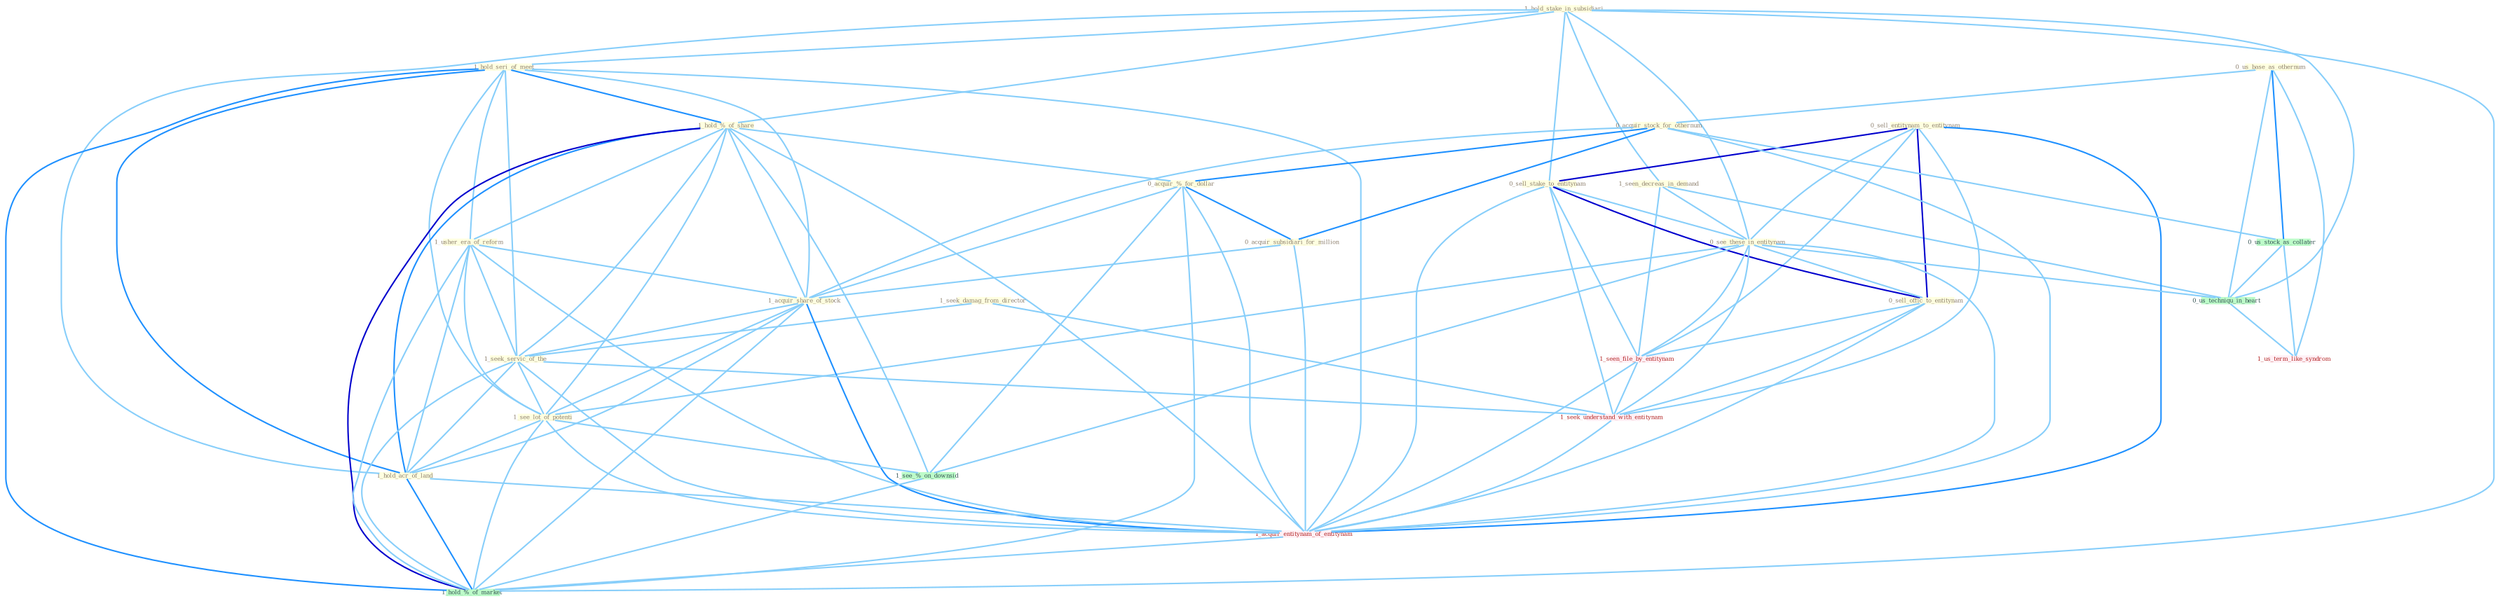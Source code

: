 Graph G{ 
    node
    [shape=polygon,style=filled,width=.5,height=.06,color="#BDFCC9",fixedsize=true,fontsize=4,
    fontcolor="#2f4f4f"];
    {node
    [color="#ffffe0", fontcolor="#8b7d6b"] "1_hold_stake_in_subsidiari " "1_seen_decreas_in_demand " "0_sell_entitynam_to_entitynam " "1_hold_seri_of_meet " "0_sell_stake_to_entitynam " "0_us_base_as_othernum " "1_hold_%_of_share " "0_acquir_stock_for_othernum " "0_acquir_%_for_dollar " "0_see_these_in_entitynam " "0_acquir_subsidiari_for_million " "1_usher_era_of_reform " "0_sell_offic_to_entitynam " "1_seek_damag_from_director " "1_acquir_share_of_stock " "1_seek_servic_of_the " "1_see_lot_of_potenti " "1_hold_acr_of_land "}
{node [color="#fff0f5", fontcolor="#b22222"] "1_seen_file_by_entitynam " "1_seek_understand_with_entitynam " "1_acquir_entitynam_of_entitynam " "1_us_term_like_syndrom "}
edge [color="#B0E2FF"];

	"1_hold_stake_in_subsidiari " -- "1_seen_decreas_in_demand " [w="1", color="#87cefa" ];
	"1_hold_stake_in_subsidiari " -- "1_hold_seri_of_meet " [w="1", color="#87cefa" ];
	"1_hold_stake_in_subsidiari " -- "0_sell_stake_to_entitynam " [w="1", color="#87cefa" ];
	"1_hold_stake_in_subsidiari " -- "1_hold_%_of_share " [w="1", color="#87cefa" ];
	"1_hold_stake_in_subsidiari " -- "0_see_these_in_entitynam " [w="1", color="#87cefa" ];
	"1_hold_stake_in_subsidiari " -- "1_hold_acr_of_land " [w="1", color="#87cefa" ];
	"1_hold_stake_in_subsidiari " -- "0_us_techniqu_in_heart " [w="1", color="#87cefa" ];
	"1_hold_stake_in_subsidiari " -- "1_hold_%_of_market " [w="1", color="#87cefa" ];
	"1_seen_decreas_in_demand " -- "0_see_these_in_entitynam " [w="1", color="#87cefa" ];
	"1_seen_decreas_in_demand " -- "1_seen_file_by_entitynam " [w="1", color="#87cefa" ];
	"1_seen_decreas_in_demand " -- "0_us_techniqu_in_heart " [w="1", color="#87cefa" ];
	"0_sell_entitynam_to_entitynam " -- "0_sell_stake_to_entitynam " [w="3", color="#0000cd" , len=0.6];
	"0_sell_entitynam_to_entitynam " -- "0_see_these_in_entitynam " [w="1", color="#87cefa" ];
	"0_sell_entitynam_to_entitynam " -- "0_sell_offic_to_entitynam " [w="3", color="#0000cd" , len=0.6];
	"0_sell_entitynam_to_entitynam " -- "1_seen_file_by_entitynam " [w="1", color="#87cefa" ];
	"0_sell_entitynam_to_entitynam " -- "1_seek_understand_with_entitynam " [w="1", color="#87cefa" ];
	"0_sell_entitynam_to_entitynam " -- "1_acquir_entitynam_of_entitynam " [w="2", color="#1e90ff" , len=0.8];
	"1_hold_seri_of_meet " -- "1_hold_%_of_share " [w="2", color="#1e90ff" , len=0.8];
	"1_hold_seri_of_meet " -- "1_usher_era_of_reform " [w="1", color="#87cefa" ];
	"1_hold_seri_of_meet " -- "1_acquir_share_of_stock " [w="1", color="#87cefa" ];
	"1_hold_seri_of_meet " -- "1_seek_servic_of_the " [w="1", color="#87cefa" ];
	"1_hold_seri_of_meet " -- "1_see_lot_of_potenti " [w="1", color="#87cefa" ];
	"1_hold_seri_of_meet " -- "1_hold_acr_of_land " [w="2", color="#1e90ff" , len=0.8];
	"1_hold_seri_of_meet " -- "1_acquir_entitynam_of_entitynam " [w="1", color="#87cefa" ];
	"1_hold_seri_of_meet " -- "1_hold_%_of_market " [w="2", color="#1e90ff" , len=0.8];
	"0_sell_stake_to_entitynam " -- "0_see_these_in_entitynam " [w="1", color="#87cefa" ];
	"0_sell_stake_to_entitynam " -- "0_sell_offic_to_entitynam " [w="3", color="#0000cd" , len=0.6];
	"0_sell_stake_to_entitynam " -- "1_seen_file_by_entitynam " [w="1", color="#87cefa" ];
	"0_sell_stake_to_entitynam " -- "1_seek_understand_with_entitynam " [w="1", color="#87cefa" ];
	"0_sell_stake_to_entitynam " -- "1_acquir_entitynam_of_entitynam " [w="1", color="#87cefa" ];
	"0_us_base_as_othernum " -- "0_acquir_stock_for_othernum " [w="1", color="#87cefa" ];
	"0_us_base_as_othernum " -- "0_us_stock_as_collater " [w="2", color="#1e90ff" , len=0.8];
	"0_us_base_as_othernum " -- "0_us_techniqu_in_heart " [w="1", color="#87cefa" ];
	"0_us_base_as_othernum " -- "1_us_term_like_syndrom " [w="1", color="#87cefa" ];
	"1_hold_%_of_share " -- "0_acquir_%_for_dollar " [w="1", color="#87cefa" ];
	"1_hold_%_of_share " -- "1_usher_era_of_reform " [w="1", color="#87cefa" ];
	"1_hold_%_of_share " -- "1_acquir_share_of_stock " [w="1", color="#87cefa" ];
	"1_hold_%_of_share " -- "1_seek_servic_of_the " [w="1", color="#87cefa" ];
	"1_hold_%_of_share " -- "1_see_lot_of_potenti " [w="1", color="#87cefa" ];
	"1_hold_%_of_share " -- "1_hold_acr_of_land " [w="2", color="#1e90ff" , len=0.8];
	"1_hold_%_of_share " -- "1_acquir_entitynam_of_entitynam " [w="1", color="#87cefa" ];
	"1_hold_%_of_share " -- "1_see_%_on_downsid " [w="1", color="#87cefa" ];
	"1_hold_%_of_share " -- "1_hold_%_of_market " [w="3", color="#0000cd" , len=0.6];
	"0_acquir_stock_for_othernum " -- "0_acquir_%_for_dollar " [w="2", color="#1e90ff" , len=0.8];
	"0_acquir_stock_for_othernum " -- "0_acquir_subsidiari_for_million " [w="2", color="#1e90ff" , len=0.8];
	"0_acquir_stock_for_othernum " -- "1_acquir_share_of_stock " [w="1", color="#87cefa" ];
	"0_acquir_stock_for_othernum " -- "0_us_stock_as_collater " [w="1", color="#87cefa" ];
	"0_acquir_stock_for_othernum " -- "1_acquir_entitynam_of_entitynam " [w="1", color="#87cefa" ];
	"0_acquir_%_for_dollar " -- "0_acquir_subsidiari_for_million " [w="2", color="#1e90ff" , len=0.8];
	"0_acquir_%_for_dollar " -- "1_acquir_share_of_stock " [w="1", color="#87cefa" ];
	"0_acquir_%_for_dollar " -- "1_acquir_entitynam_of_entitynam " [w="1", color="#87cefa" ];
	"0_acquir_%_for_dollar " -- "1_see_%_on_downsid " [w="1", color="#87cefa" ];
	"0_acquir_%_for_dollar " -- "1_hold_%_of_market " [w="1", color="#87cefa" ];
	"0_see_these_in_entitynam " -- "0_sell_offic_to_entitynam " [w="1", color="#87cefa" ];
	"0_see_these_in_entitynam " -- "1_see_lot_of_potenti " [w="1", color="#87cefa" ];
	"0_see_these_in_entitynam " -- "1_seen_file_by_entitynam " [w="1", color="#87cefa" ];
	"0_see_these_in_entitynam " -- "1_seek_understand_with_entitynam " [w="1", color="#87cefa" ];
	"0_see_these_in_entitynam " -- "1_acquir_entitynam_of_entitynam " [w="1", color="#87cefa" ];
	"0_see_these_in_entitynam " -- "0_us_techniqu_in_heart " [w="1", color="#87cefa" ];
	"0_see_these_in_entitynam " -- "1_see_%_on_downsid " [w="1", color="#87cefa" ];
	"0_acquir_subsidiari_for_million " -- "1_acquir_share_of_stock " [w="1", color="#87cefa" ];
	"0_acquir_subsidiari_for_million " -- "1_acquir_entitynam_of_entitynam " [w="1", color="#87cefa" ];
	"1_usher_era_of_reform " -- "1_acquir_share_of_stock " [w="1", color="#87cefa" ];
	"1_usher_era_of_reform " -- "1_seek_servic_of_the " [w="1", color="#87cefa" ];
	"1_usher_era_of_reform " -- "1_see_lot_of_potenti " [w="1", color="#87cefa" ];
	"1_usher_era_of_reform " -- "1_hold_acr_of_land " [w="1", color="#87cefa" ];
	"1_usher_era_of_reform " -- "1_acquir_entitynam_of_entitynam " [w="1", color="#87cefa" ];
	"1_usher_era_of_reform " -- "1_hold_%_of_market " [w="1", color="#87cefa" ];
	"0_sell_offic_to_entitynam " -- "1_seen_file_by_entitynam " [w="1", color="#87cefa" ];
	"0_sell_offic_to_entitynam " -- "1_seek_understand_with_entitynam " [w="1", color="#87cefa" ];
	"0_sell_offic_to_entitynam " -- "1_acquir_entitynam_of_entitynam " [w="1", color="#87cefa" ];
	"1_seek_damag_from_director " -- "1_seek_servic_of_the " [w="1", color="#87cefa" ];
	"1_seek_damag_from_director " -- "1_seek_understand_with_entitynam " [w="1", color="#87cefa" ];
	"1_acquir_share_of_stock " -- "1_seek_servic_of_the " [w="1", color="#87cefa" ];
	"1_acquir_share_of_stock " -- "1_see_lot_of_potenti " [w="1", color="#87cefa" ];
	"1_acquir_share_of_stock " -- "1_hold_acr_of_land " [w="1", color="#87cefa" ];
	"1_acquir_share_of_stock " -- "1_acquir_entitynam_of_entitynam " [w="2", color="#1e90ff" , len=0.8];
	"1_acquir_share_of_stock " -- "1_hold_%_of_market " [w="1", color="#87cefa" ];
	"1_seek_servic_of_the " -- "1_see_lot_of_potenti " [w="1", color="#87cefa" ];
	"1_seek_servic_of_the " -- "1_hold_acr_of_land " [w="1", color="#87cefa" ];
	"1_seek_servic_of_the " -- "1_seek_understand_with_entitynam " [w="1", color="#87cefa" ];
	"1_seek_servic_of_the " -- "1_acquir_entitynam_of_entitynam " [w="1", color="#87cefa" ];
	"1_seek_servic_of_the " -- "1_hold_%_of_market " [w="1", color="#87cefa" ];
	"1_see_lot_of_potenti " -- "1_hold_acr_of_land " [w="1", color="#87cefa" ];
	"1_see_lot_of_potenti " -- "1_acquir_entitynam_of_entitynam " [w="1", color="#87cefa" ];
	"1_see_lot_of_potenti " -- "1_see_%_on_downsid " [w="1", color="#87cefa" ];
	"1_see_lot_of_potenti " -- "1_hold_%_of_market " [w="1", color="#87cefa" ];
	"1_hold_acr_of_land " -- "1_acquir_entitynam_of_entitynam " [w="1", color="#87cefa" ];
	"1_hold_acr_of_land " -- "1_hold_%_of_market " [w="2", color="#1e90ff" , len=0.8];
	"1_seen_file_by_entitynam " -- "1_seek_understand_with_entitynam " [w="1", color="#87cefa" ];
	"1_seen_file_by_entitynam " -- "1_acquir_entitynam_of_entitynam " [w="1", color="#87cefa" ];
	"0_us_stock_as_collater " -- "0_us_techniqu_in_heart " [w="1", color="#87cefa" ];
	"0_us_stock_as_collater " -- "1_us_term_like_syndrom " [w="1", color="#87cefa" ];
	"1_seek_understand_with_entitynam " -- "1_acquir_entitynam_of_entitynam " [w="1", color="#87cefa" ];
	"1_acquir_entitynam_of_entitynam " -- "1_hold_%_of_market " [w="1", color="#87cefa" ];
	"0_us_techniqu_in_heart " -- "1_us_term_like_syndrom " [w="1", color="#87cefa" ];
	"1_see_%_on_downsid " -- "1_hold_%_of_market " [w="1", color="#87cefa" ];
}